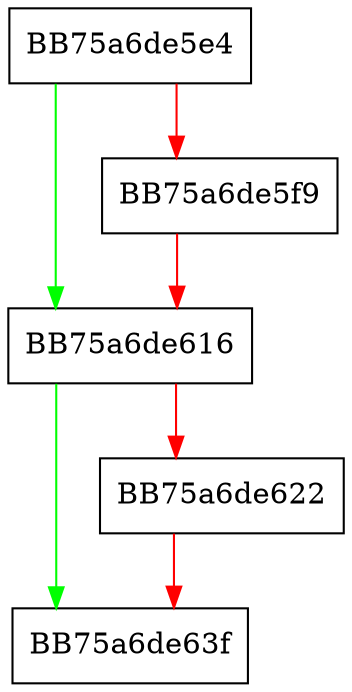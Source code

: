 digraph CleanupExePage {
  node [shape="box"];
  graph [splines=ortho];
  BB75a6de5e4 -> BB75a6de616 [color="green"];
  BB75a6de5e4 -> BB75a6de5f9 [color="red"];
  BB75a6de5f9 -> BB75a6de616 [color="red"];
  BB75a6de616 -> BB75a6de63f [color="green"];
  BB75a6de616 -> BB75a6de622 [color="red"];
  BB75a6de622 -> BB75a6de63f [color="red"];
}